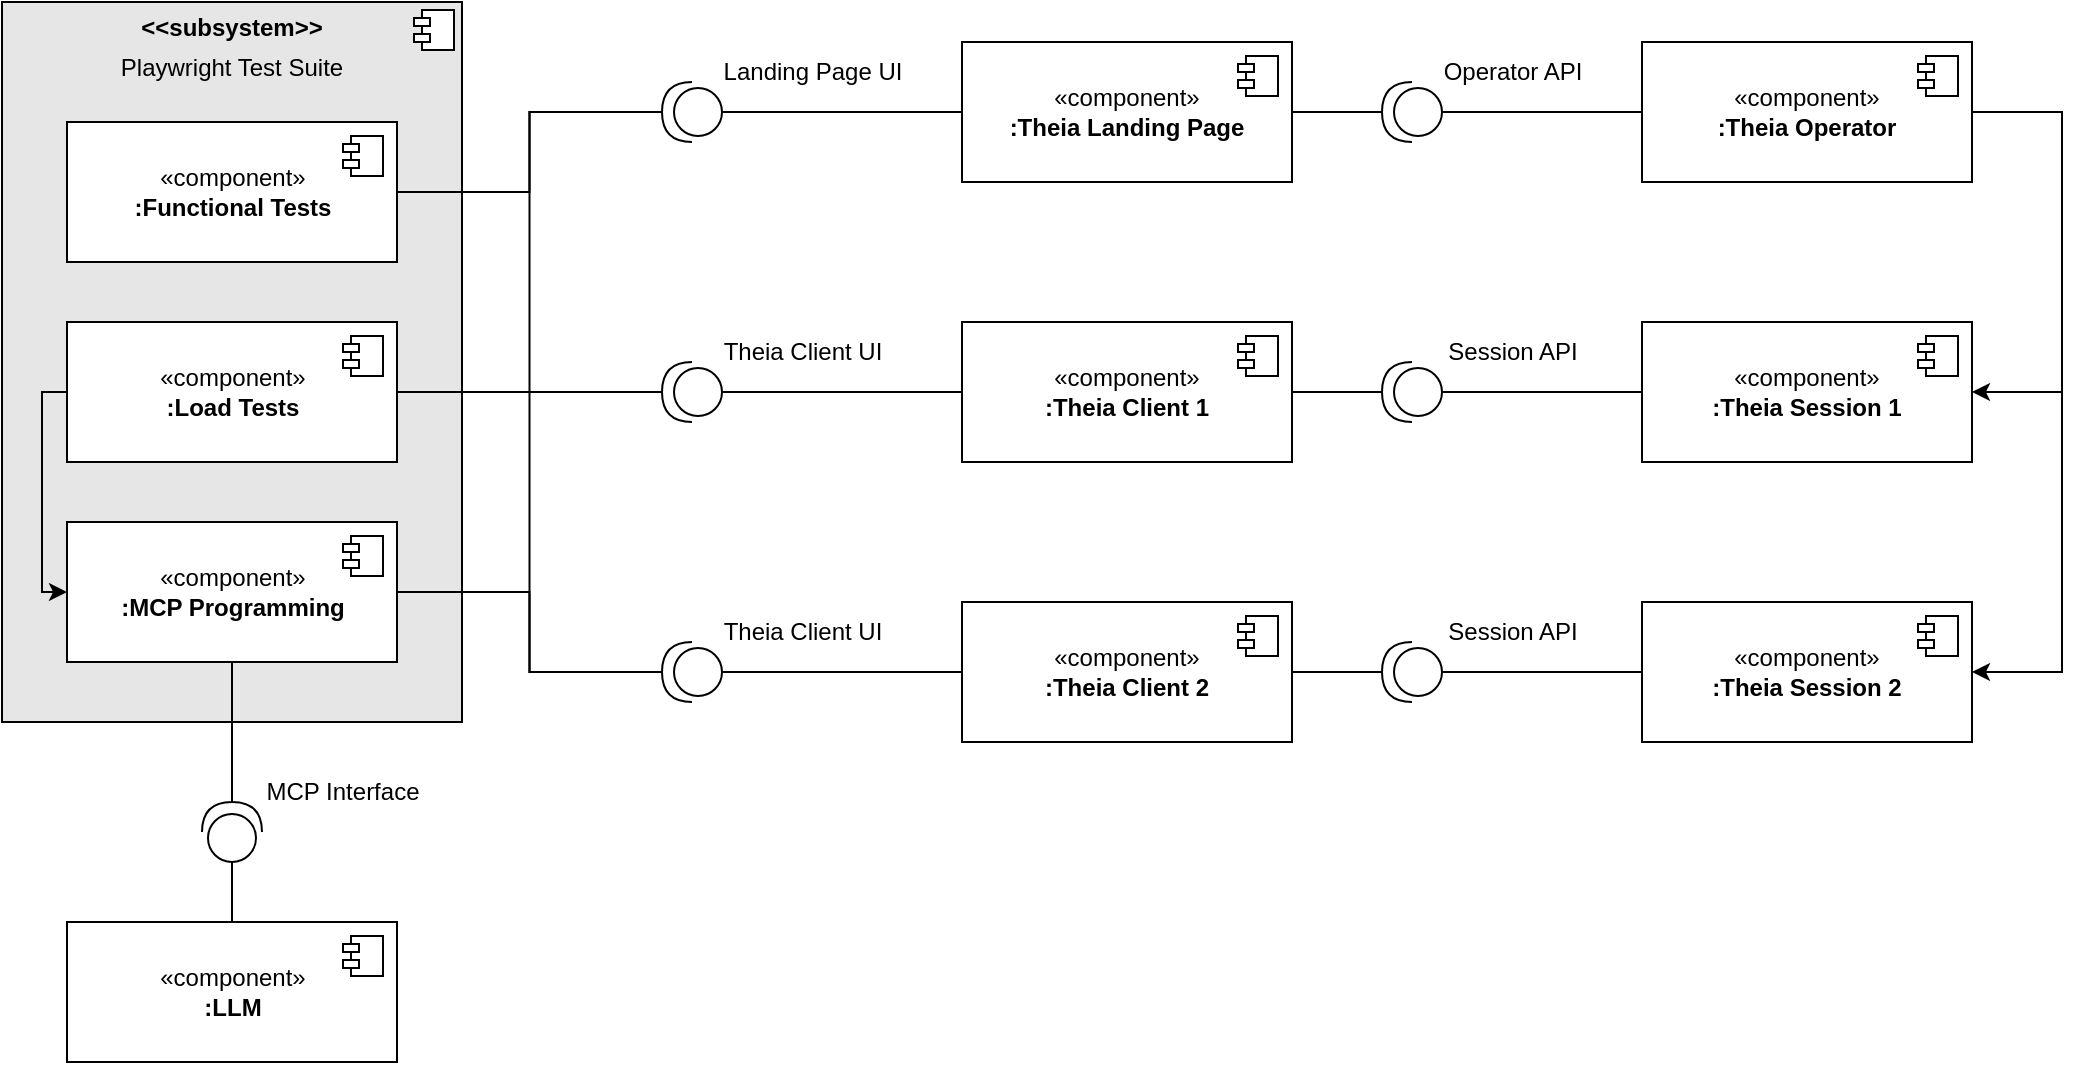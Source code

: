 <mxfile version="27.0.8">
  <diagram name="Page-1" id="qFxYQJbpSyoh8fPCr9-L">
    <mxGraphModel dx="1266" dy="1045" grid="1" gridSize="10" guides="1" tooltips="1" connect="1" arrows="1" fold="1" page="1" pageScale="1" pageWidth="850" pageHeight="1100" math="0" shadow="0">
      <root>
        <mxCell id="0" />
        <mxCell id="1" parent="0" />
        <mxCell id="7NGxq5-9-iapTq57Xf24-4" value="&lt;p style=&quot;margin:0px;margin-top:6px;text-align:center;&quot;&gt;&lt;b&gt;&amp;lt;&amp;lt;subsystem&amp;gt;&amp;gt;&lt;/b&gt;&lt;/p&gt;&lt;p style=&quot;margin:0px;margin-top:6px;text-align:center;&quot;&gt;Playwright Test Suite&lt;/p&gt;" style="align=left;overflow=fill;html=1;dropTarget=0;whiteSpace=wrap;fillColor=#E6E6E6;" parent="1" vertex="1">
          <mxGeometry x="130" y="100" width="230" height="360" as="geometry" />
        </mxCell>
        <mxCell id="7NGxq5-9-iapTq57Xf24-5" value="" style="shape=component;jettyWidth=8;jettyHeight=4;" parent="7NGxq5-9-iapTq57Xf24-4" vertex="1">
          <mxGeometry x="1" width="20" height="20" relative="1" as="geometry">
            <mxPoint x="-24" y="4" as="offset" />
          </mxGeometry>
        </mxCell>
        <mxCell id="7NGxq5-9-iapTq57Xf24-54" style="edgeStyle=orthogonalEdgeStyle;rounded=0;orthogonalLoop=1;jettySize=auto;html=1;endArrow=none;startFill=0;" parent="1" source="7NGxq5-9-iapTq57Xf24-8" target="7NGxq5-9-iapTq57Xf24-32" edge="1">
          <mxGeometry relative="1" as="geometry" />
        </mxCell>
        <mxCell id="7NGxq5-9-iapTq57Xf24-8" value="«component»&lt;br&gt;&lt;b&gt;:Functional Tests&lt;/b&gt;" style="html=1;dropTarget=0;whiteSpace=wrap;" parent="1" vertex="1">
          <mxGeometry x="162.5" y="160" width="165" height="70" as="geometry" />
        </mxCell>
        <mxCell id="7NGxq5-9-iapTq57Xf24-9" value="" style="shape=module;jettyWidth=8;jettyHeight=4;" parent="7NGxq5-9-iapTq57Xf24-8" vertex="1">
          <mxGeometry x="1" width="20" height="20" relative="1" as="geometry">
            <mxPoint x="-27" y="7" as="offset" />
          </mxGeometry>
        </mxCell>
        <mxCell id="7NGxq5-9-iapTq57Xf24-14" style="edgeStyle=orthogonalEdgeStyle;rounded=0;orthogonalLoop=1;jettySize=auto;html=1;entryX=0;entryY=0.5;entryDx=0;entryDy=0;exitX=0;exitY=0.5;exitDx=0;exitDy=0;" parent="1" source="7NGxq5-9-iapTq57Xf24-10" target="7NGxq5-9-iapTq57Xf24-12" edge="1">
          <mxGeometry relative="1" as="geometry">
            <Array as="points">
              <mxPoint x="150" y="295" />
              <mxPoint x="150" y="395" />
            </Array>
          </mxGeometry>
        </mxCell>
        <mxCell id="7NGxq5-9-iapTq57Xf24-10" value="«component»&lt;br&gt;&lt;b&gt;:Load Tests&lt;/b&gt;" style="html=1;dropTarget=0;whiteSpace=wrap;" parent="1" vertex="1">
          <mxGeometry x="162.5" y="260" width="165" height="70" as="geometry" />
        </mxCell>
        <mxCell id="7NGxq5-9-iapTq57Xf24-11" value="" style="shape=module;jettyWidth=8;jettyHeight=4;" parent="7NGxq5-9-iapTq57Xf24-10" vertex="1">
          <mxGeometry x="1" width="20" height="20" relative="1" as="geometry">
            <mxPoint x="-27" y="7" as="offset" />
          </mxGeometry>
        </mxCell>
        <mxCell id="7NGxq5-9-iapTq57Xf24-55" style="edgeStyle=orthogonalEdgeStyle;rounded=0;orthogonalLoop=1;jettySize=auto;html=1;endArrow=none;startFill=0;" parent="1" source="7NGxq5-9-iapTq57Xf24-12" target="7NGxq5-9-iapTq57Xf24-37" edge="1">
          <mxGeometry relative="1" as="geometry" />
        </mxCell>
        <mxCell id="7NGxq5-9-iapTq57Xf24-12" value="«component»&lt;br&gt;&lt;b&gt;:MCP Programming&lt;/b&gt;" style="html=1;dropTarget=0;whiteSpace=wrap;" parent="1" vertex="1">
          <mxGeometry x="162.5" y="360" width="165" height="70" as="geometry" />
        </mxCell>
        <mxCell id="7NGxq5-9-iapTq57Xf24-13" value="" style="shape=module;jettyWidth=8;jettyHeight=4;" parent="7NGxq5-9-iapTq57Xf24-12" vertex="1">
          <mxGeometry x="1" width="20" height="20" relative="1" as="geometry">
            <mxPoint x="-27" y="7" as="offset" />
          </mxGeometry>
        </mxCell>
        <mxCell id="7NGxq5-9-iapTq57Xf24-20" value="" style="ellipse;whiteSpace=wrap;html=1;align=center;aspect=fixed;fillColor=none;strokeColor=none;resizable=0;perimeter=centerPerimeter;rotatable=0;allowArrows=0;points=[];outlineConnect=1;" parent="1" vertex="1">
          <mxGeometry x="230" y="540" width="10" height="10" as="geometry" />
        </mxCell>
        <mxCell id="7NGxq5-9-iapTq57Xf24-21" value="" style="shape=providedRequiredInterface;html=1;verticalLabelPosition=bottom;sketch=0;direction=north;" parent="1" vertex="1">
          <mxGeometry x="230" y="500" width="30" height="30" as="geometry" />
        </mxCell>
        <mxCell id="7NGxq5-9-iapTq57Xf24-27" style="edgeStyle=orthogonalEdgeStyle;rounded=0;orthogonalLoop=1;jettySize=auto;html=1;entryX=1;entryY=0.5;entryDx=0;entryDy=0;entryPerimeter=0;endArrow=none;startFill=0;" parent="1" source="7NGxq5-9-iapTq57Xf24-12" target="7NGxq5-9-iapTq57Xf24-21" edge="1">
          <mxGeometry relative="1" as="geometry" />
        </mxCell>
        <mxCell id="7NGxq5-9-iapTq57Xf24-28" value="MCP Interface" style="text;html=1;align=center;verticalAlign=middle;resizable=0;points=[];autosize=1;strokeColor=none;fillColor=none;" parent="1" vertex="1">
          <mxGeometry x="250" y="480" width="100" height="30" as="geometry" />
        </mxCell>
        <mxCell id="7NGxq5-9-iapTq57Xf24-31" style="edgeStyle=orthogonalEdgeStyle;rounded=0;orthogonalLoop=1;jettySize=auto;html=1;endArrow=none;startFill=0;" parent="1" source="7NGxq5-9-iapTq57Xf24-29" target="7NGxq5-9-iapTq57Xf24-21" edge="1">
          <mxGeometry relative="1" as="geometry" />
        </mxCell>
        <mxCell id="7NGxq5-9-iapTq57Xf24-29" value="«component»&lt;br&gt;&lt;b&gt;:LLM&lt;/b&gt;" style="html=1;dropTarget=0;whiteSpace=wrap;" parent="1" vertex="1">
          <mxGeometry x="162.5" y="560" width="165" height="70" as="geometry" />
        </mxCell>
        <mxCell id="7NGxq5-9-iapTq57Xf24-30" value="" style="shape=module;jettyWidth=8;jettyHeight=4;" parent="7NGxq5-9-iapTq57Xf24-29" vertex="1">
          <mxGeometry x="1" width="20" height="20" relative="1" as="geometry">
            <mxPoint x="-27" y="7" as="offset" />
          </mxGeometry>
        </mxCell>
        <mxCell id="7NGxq5-9-iapTq57Xf24-49" style="edgeStyle=orthogonalEdgeStyle;rounded=0;orthogonalLoop=1;jettySize=auto;html=1;endArrow=none;startFill=0;" parent="1" source="7NGxq5-9-iapTq57Xf24-32" target="7NGxq5-9-iapTq57Xf24-39" edge="1">
          <mxGeometry relative="1" as="geometry" />
        </mxCell>
        <mxCell id="7NGxq5-9-iapTq57Xf24-32" value="" style="shape=providedRequiredInterface;html=1;verticalLabelPosition=bottom;sketch=0;direction=west;" parent="1" vertex="1">
          <mxGeometry x="460" y="140" width="30" height="30" as="geometry" />
        </mxCell>
        <mxCell id="7NGxq5-9-iapTq57Xf24-34" value="Landing Page UI" style="text;html=1;align=center;verticalAlign=middle;resizable=0;points=[];autosize=1;strokeColor=none;fillColor=none;" parent="1" vertex="1">
          <mxGeometry x="480" y="120" width="110" height="30" as="geometry" />
        </mxCell>
        <mxCell id="7NGxq5-9-iapTq57Xf24-48" style="edgeStyle=orthogonalEdgeStyle;rounded=0;orthogonalLoop=1;jettySize=auto;html=1;endArrow=none;startFill=0;" parent="1" source="7NGxq5-9-iapTq57Xf24-35" target="7NGxq5-9-iapTq57Xf24-41" edge="1">
          <mxGeometry relative="1" as="geometry" />
        </mxCell>
        <mxCell id="7NGxq5-9-iapTq57Xf24-35" value="" style="shape=providedRequiredInterface;html=1;verticalLabelPosition=bottom;sketch=0;direction=west;" parent="1" vertex="1">
          <mxGeometry x="460" y="280" width="30" height="30" as="geometry" />
        </mxCell>
        <mxCell id="7NGxq5-9-iapTq57Xf24-36" value="Theia Client UI" style="text;html=1;align=center;verticalAlign=middle;resizable=0;points=[];autosize=1;strokeColor=none;fillColor=none;" parent="1" vertex="1">
          <mxGeometry x="480" y="260" width="100" height="30" as="geometry" />
        </mxCell>
        <mxCell id="7NGxq5-9-iapTq57Xf24-47" style="edgeStyle=orthogonalEdgeStyle;rounded=0;orthogonalLoop=1;jettySize=auto;html=1;endArrow=none;startFill=0;" parent="1" source="7NGxq5-9-iapTq57Xf24-37" target="7NGxq5-9-iapTq57Xf24-43" edge="1">
          <mxGeometry relative="1" as="geometry" />
        </mxCell>
        <mxCell id="7NGxq5-9-iapTq57Xf24-37" value="" style="shape=providedRequiredInterface;html=1;verticalLabelPosition=bottom;sketch=0;direction=west;" parent="1" vertex="1">
          <mxGeometry x="460" y="420" width="30" height="30" as="geometry" />
        </mxCell>
        <mxCell id="7NGxq5-9-iapTq57Xf24-38" value="Theia Client UI" style="text;html=1;align=center;verticalAlign=middle;resizable=0;points=[];autosize=1;strokeColor=none;fillColor=none;" parent="1" vertex="1">
          <mxGeometry x="480" y="400" width="100" height="30" as="geometry" />
        </mxCell>
        <mxCell id="7NGxq5-9-iapTq57Xf24-64" style="edgeStyle=orthogonalEdgeStyle;rounded=0;orthogonalLoop=1;jettySize=auto;html=1;endArrow=none;startFill=0;" parent="1" source="7NGxq5-9-iapTq57Xf24-39" target="7NGxq5-9-iapTq57Xf24-58" edge="1">
          <mxGeometry relative="1" as="geometry" />
        </mxCell>
        <mxCell id="7NGxq5-9-iapTq57Xf24-39" value="«component»&lt;br&gt;&lt;b&gt;:Theia Landing Page&lt;/b&gt;" style="html=1;dropTarget=0;whiteSpace=wrap;" parent="1" vertex="1">
          <mxGeometry x="610" y="120" width="165" height="70" as="geometry" />
        </mxCell>
        <mxCell id="7NGxq5-9-iapTq57Xf24-40" value="" style="shape=module;jettyWidth=8;jettyHeight=4;" parent="7NGxq5-9-iapTq57Xf24-39" vertex="1">
          <mxGeometry x="1" width="20" height="20" relative="1" as="geometry">
            <mxPoint x="-27" y="7" as="offset" />
          </mxGeometry>
        </mxCell>
        <mxCell id="7NGxq5-9-iapTq57Xf24-65" style="edgeStyle=orthogonalEdgeStyle;rounded=0;orthogonalLoop=1;jettySize=auto;html=1;endArrow=none;startFill=0;" parent="1" source="7NGxq5-9-iapTq57Xf24-41" target="7NGxq5-9-iapTq57Xf24-60" edge="1">
          <mxGeometry relative="1" as="geometry" />
        </mxCell>
        <mxCell id="7NGxq5-9-iapTq57Xf24-41" value="«component»&lt;br&gt;&lt;b&gt;:Theia Client 1&lt;/b&gt;" style="html=1;dropTarget=0;whiteSpace=wrap;" parent="1" vertex="1">
          <mxGeometry x="610" y="260" width="165" height="70" as="geometry" />
        </mxCell>
        <mxCell id="7NGxq5-9-iapTq57Xf24-42" value="" style="shape=module;jettyWidth=8;jettyHeight=4;" parent="7NGxq5-9-iapTq57Xf24-41" vertex="1">
          <mxGeometry x="1" width="20" height="20" relative="1" as="geometry">
            <mxPoint x="-27" y="7" as="offset" />
          </mxGeometry>
        </mxCell>
        <mxCell id="7NGxq5-9-iapTq57Xf24-66" style="edgeStyle=orthogonalEdgeStyle;rounded=0;orthogonalLoop=1;jettySize=auto;html=1;endArrow=none;startFill=0;" parent="1" source="7NGxq5-9-iapTq57Xf24-43" target="7NGxq5-9-iapTq57Xf24-62" edge="1">
          <mxGeometry relative="1" as="geometry" />
        </mxCell>
        <mxCell id="7NGxq5-9-iapTq57Xf24-43" value="«component»&lt;br&gt;&lt;b&gt;:Theia Client 2&lt;/b&gt;" style="html=1;dropTarget=0;whiteSpace=wrap;" parent="1" vertex="1">
          <mxGeometry x="610" y="400" width="165" height="70" as="geometry" />
        </mxCell>
        <mxCell id="7NGxq5-9-iapTq57Xf24-44" value="" style="shape=module;jettyWidth=8;jettyHeight=4;" parent="7NGxq5-9-iapTq57Xf24-43" vertex="1">
          <mxGeometry x="1" width="20" height="20" relative="1" as="geometry">
            <mxPoint x="-27" y="7" as="offset" />
          </mxGeometry>
        </mxCell>
        <mxCell id="7NGxq5-9-iapTq57Xf24-74" style="edgeStyle=orthogonalEdgeStyle;rounded=0;orthogonalLoop=1;jettySize=auto;html=1;entryX=1;entryY=0.5;entryDx=0;entryDy=0;exitX=1;exitY=0.5;exitDx=0;exitDy=0;" parent="1" source="7NGxq5-9-iapTq57Xf24-45" target="7NGxq5-9-iapTq57Xf24-67" edge="1">
          <mxGeometry relative="1" as="geometry">
            <Array as="points">
              <mxPoint x="1160" y="155" />
              <mxPoint x="1160" y="295" />
            </Array>
          </mxGeometry>
        </mxCell>
        <mxCell id="7NGxq5-9-iapTq57Xf24-75" style="edgeStyle=orthogonalEdgeStyle;rounded=0;orthogonalLoop=1;jettySize=auto;html=1;entryX=1;entryY=0.5;entryDx=0;entryDy=0;exitX=1;exitY=0.5;exitDx=0;exitDy=0;" parent="1" source="7NGxq5-9-iapTq57Xf24-45" target="7NGxq5-9-iapTq57Xf24-69" edge="1">
          <mxGeometry relative="1" as="geometry">
            <Array as="points">
              <mxPoint x="1160" y="155" />
              <mxPoint x="1160" y="435" />
            </Array>
          </mxGeometry>
        </mxCell>
        <mxCell id="7NGxq5-9-iapTq57Xf24-45" value="«component»&lt;br&gt;&lt;b&gt;:Theia Operator&lt;/b&gt;" style="html=1;dropTarget=0;whiteSpace=wrap;" parent="1" vertex="1">
          <mxGeometry x="950" y="120" width="165" height="70" as="geometry" />
        </mxCell>
        <mxCell id="7NGxq5-9-iapTq57Xf24-46" value="" style="shape=module;jettyWidth=8;jettyHeight=4;" parent="7NGxq5-9-iapTq57Xf24-45" vertex="1">
          <mxGeometry x="1" width="20" height="20" relative="1" as="geometry">
            <mxPoint x="-27" y="7" as="offset" />
          </mxGeometry>
        </mxCell>
        <mxCell id="7NGxq5-9-iapTq57Xf24-53" style="edgeStyle=orthogonalEdgeStyle;rounded=0;orthogonalLoop=1;jettySize=auto;html=1;entryX=1;entryY=0.5;entryDx=0;entryDy=0;entryPerimeter=0;endArrow=none;startFill=0;" parent="1" source="7NGxq5-9-iapTq57Xf24-10" target="7NGxq5-9-iapTq57Xf24-35" edge="1">
          <mxGeometry relative="1" as="geometry" />
        </mxCell>
        <mxCell id="7NGxq5-9-iapTq57Xf24-56" style="edgeStyle=orthogonalEdgeStyle;rounded=0;orthogonalLoop=1;jettySize=auto;html=1;entryX=1;entryY=0.5;entryDx=0;entryDy=0;entryPerimeter=0;endArrow=none;startFill=0;" parent="1" source="7NGxq5-9-iapTq57Xf24-10" target="7NGxq5-9-iapTq57Xf24-37" edge="1">
          <mxGeometry relative="1" as="geometry" />
        </mxCell>
        <mxCell id="7NGxq5-9-iapTq57Xf24-57" style="edgeStyle=orthogonalEdgeStyle;rounded=0;orthogonalLoop=1;jettySize=auto;html=1;entryX=1;entryY=0.5;entryDx=0;entryDy=0;entryPerimeter=0;endArrow=none;startFill=0;" parent="1" source="7NGxq5-9-iapTq57Xf24-10" target="7NGxq5-9-iapTq57Xf24-32" edge="1">
          <mxGeometry relative="1" as="geometry" />
        </mxCell>
        <mxCell id="7NGxq5-9-iapTq57Xf24-71" style="edgeStyle=orthogonalEdgeStyle;rounded=0;orthogonalLoop=1;jettySize=auto;html=1;endArrow=none;startFill=0;" parent="1" source="7NGxq5-9-iapTq57Xf24-58" target="7NGxq5-9-iapTq57Xf24-45" edge="1">
          <mxGeometry relative="1" as="geometry" />
        </mxCell>
        <mxCell id="7NGxq5-9-iapTq57Xf24-58" value="" style="shape=providedRequiredInterface;html=1;verticalLabelPosition=bottom;sketch=0;direction=west;" parent="1" vertex="1">
          <mxGeometry x="820" y="140" width="30" height="30" as="geometry" />
        </mxCell>
        <mxCell id="7NGxq5-9-iapTq57Xf24-59" value="Operator API" style="text;html=1;align=center;verticalAlign=middle;resizable=0;points=[];autosize=1;strokeColor=none;fillColor=none;" parent="1" vertex="1">
          <mxGeometry x="840" y="120" width="90" height="30" as="geometry" />
        </mxCell>
        <mxCell id="7NGxq5-9-iapTq57Xf24-72" style="edgeStyle=orthogonalEdgeStyle;rounded=0;orthogonalLoop=1;jettySize=auto;html=1;endArrow=none;startFill=0;" parent="1" source="7NGxq5-9-iapTq57Xf24-60" target="7NGxq5-9-iapTq57Xf24-67" edge="1">
          <mxGeometry relative="1" as="geometry" />
        </mxCell>
        <mxCell id="7NGxq5-9-iapTq57Xf24-60" value="" style="shape=providedRequiredInterface;html=1;verticalLabelPosition=bottom;sketch=0;direction=west;" parent="1" vertex="1">
          <mxGeometry x="820" y="280" width="30" height="30" as="geometry" />
        </mxCell>
        <mxCell id="7NGxq5-9-iapTq57Xf24-61" value="Session API" style="text;html=1;align=center;verticalAlign=middle;resizable=0;points=[];autosize=1;strokeColor=none;fillColor=none;" parent="1" vertex="1">
          <mxGeometry x="840" y="260" width="90" height="30" as="geometry" />
        </mxCell>
        <mxCell id="7NGxq5-9-iapTq57Xf24-73" style="edgeStyle=orthogonalEdgeStyle;rounded=0;orthogonalLoop=1;jettySize=auto;html=1;endArrow=none;startFill=0;" parent="1" source="7NGxq5-9-iapTq57Xf24-62" target="7NGxq5-9-iapTq57Xf24-69" edge="1">
          <mxGeometry relative="1" as="geometry" />
        </mxCell>
        <mxCell id="7NGxq5-9-iapTq57Xf24-62" value="" style="shape=providedRequiredInterface;html=1;verticalLabelPosition=bottom;sketch=0;direction=west;" parent="1" vertex="1">
          <mxGeometry x="820" y="420" width="30" height="30" as="geometry" />
        </mxCell>
        <mxCell id="7NGxq5-9-iapTq57Xf24-63" value="Session API" style="text;html=1;align=center;verticalAlign=middle;resizable=0;points=[];autosize=1;strokeColor=none;fillColor=none;" parent="1" vertex="1">
          <mxGeometry x="840" y="400" width="90" height="30" as="geometry" />
        </mxCell>
        <mxCell id="7NGxq5-9-iapTq57Xf24-67" value="«component»&lt;br&gt;&lt;b&gt;:Theia Session 1&lt;/b&gt;" style="html=1;dropTarget=0;whiteSpace=wrap;" parent="1" vertex="1">
          <mxGeometry x="950" y="260" width="165" height="70" as="geometry" />
        </mxCell>
        <mxCell id="7NGxq5-9-iapTq57Xf24-68" value="" style="shape=module;jettyWidth=8;jettyHeight=4;" parent="7NGxq5-9-iapTq57Xf24-67" vertex="1">
          <mxGeometry x="1" width="20" height="20" relative="1" as="geometry">
            <mxPoint x="-27" y="7" as="offset" />
          </mxGeometry>
        </mxCell>
        <mxCell id="7NGxq5-9-iapTq57Xf24-69" value="«component»&lt;br&gt;&lt;b&gt;:Theia Session 2&lt;/b&gt;" style="html=1;dropTarget=0;whiteSpace=wrap;" parent="1" vertex="1">
          <mxGeometry x="950" y="400" width="165" height="70" as="geometry" />
        </mxCell>
        <mxCell id="7NGxq5-9-iapTq57Xf24-70" value="" style="shape=module;jettyWidth=8;jettyHeight=4;" parent="7NGxq5-9-iapTq57Xf24-69" vertex="1">
          <mxGeometry x="1" width="20" height="20" relative="1" as="geometry">
            <mxPoint x="-27" y="7" as="offset" />
          </mxGeometry>
        </mxCell>
      </root>
    </mxGraphModel>
  </diagram>
</mxfile>
